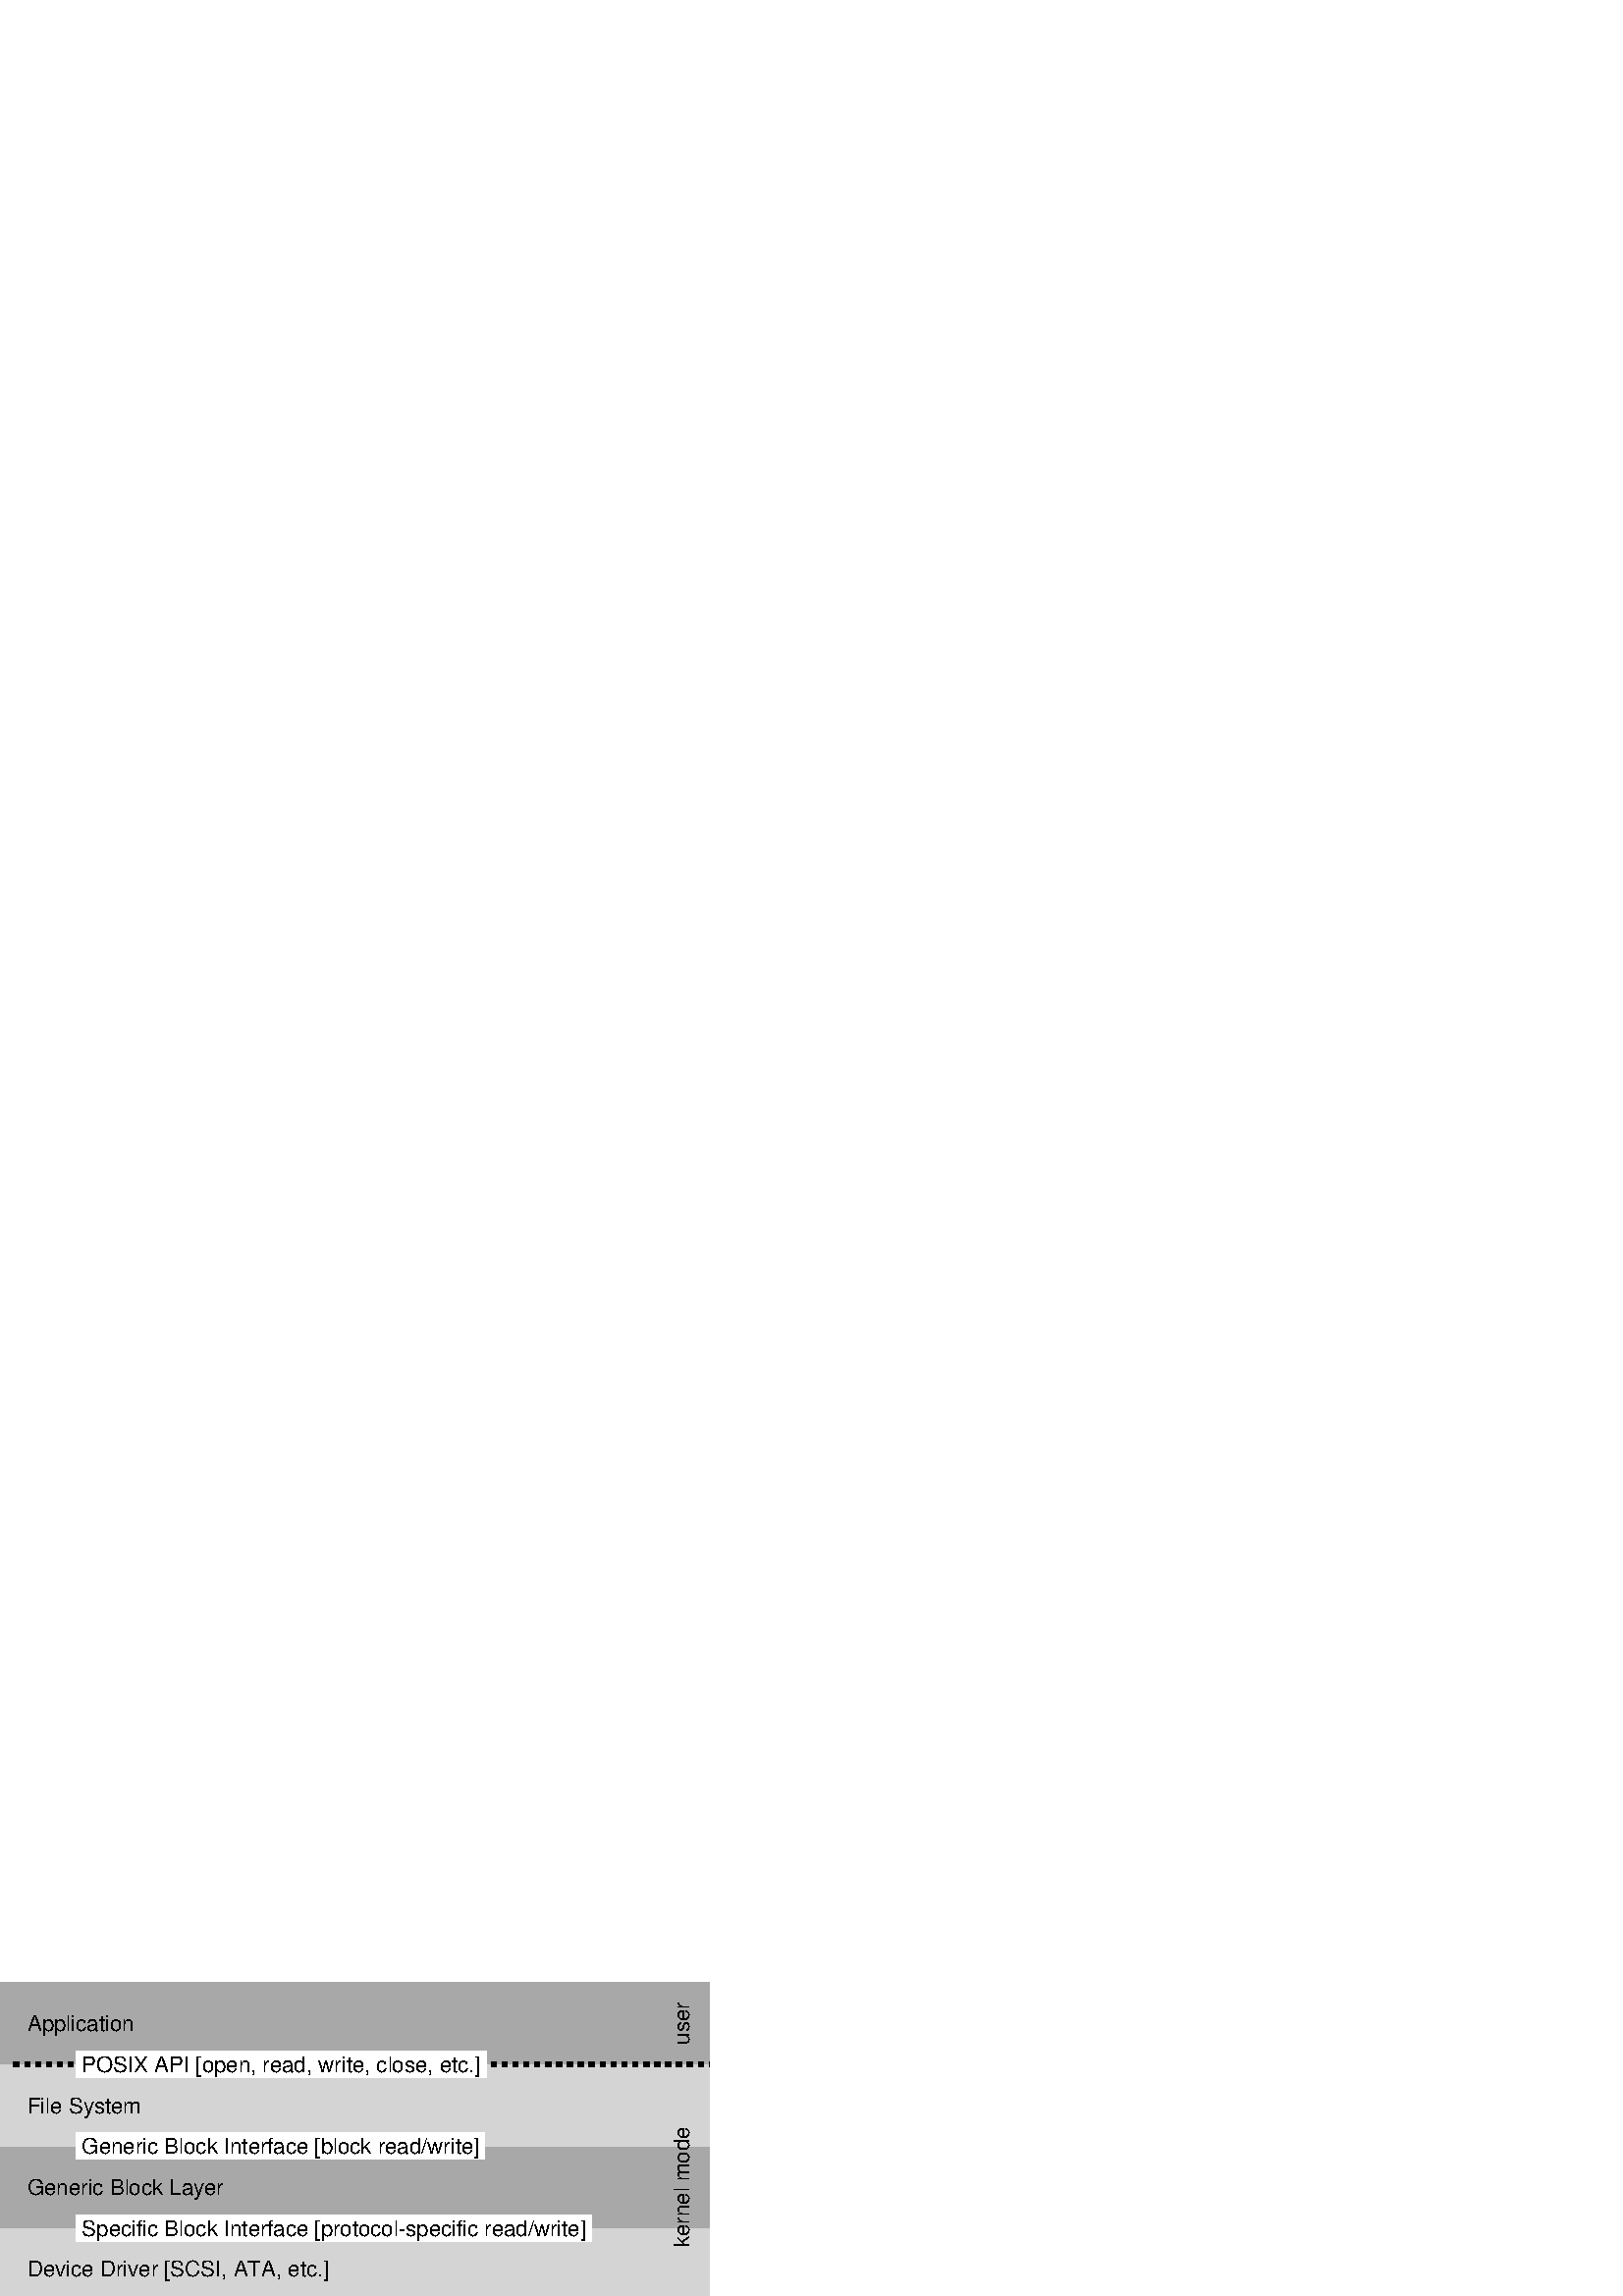 %!PS-Adobe-2.0 EPSF-2.0
%%DocumentFonts: (atend)
%%BoundingBox: 0 0 260.0 115.0
%%Orientation: Portrait
%%EndComments
% zdraw dictionary
/zdict 256 dict def
zdict begin
/cpx 0 def
/cpy 0 def
/recordcp {currentpoint /cpy exch def /cpx exch def} bind def
/m {moveto} bind def
/l {lineto} bind def
/mr {rmoveto} bind def
/lr {rlineto} bind def
/np {newpath} bind def
/cp {closepath} bind def
/st {stroke} bind def
/fl {fill} bind def
/gs {gsave} bind def
/gr {grestore} bind def
/slw {setlinewidth} bind def
/slc {setlinecap} bind def
/slj {setlinejoin} bind def
/sc  {setrgbcolor} bind def
/sd  {setdash} bind def
/lshow {show recordcp} def
/rshow {dup stringwidth pop neg 0 mr show recordcp} def
/cshow {dup stringwidth pop -2 div 0 mr show recordcp} def
end
zdict begin
gs
np
0.0 0.0 m
0.0 25.0 l
260.0 25.0 l
260.0 0.0 l
cp
clip
np
0.0 0.0 m
0.0 25.0 l
260.0 25.0 l
260.0 0.0 l
cp
0.83 0.83 0.83 sc
fl
gr
gs
np
0.0 25.0 m
0.0 55.0 l
260.0 55.0 l
260.0 25.0 l
cp
clip
np
0.0 25.0 m
0.0 55.0 l
260.0 55.0 l
260.0 25.0 l
cp
0.66 0.66 0.66 sc
fl
gr
gs
np
0.0 55.0 m
0.0 85.0 l
260.0 85.0 l
260.0 55.0 l
cp
clip
np
0.0 55.0 m
0.0 85.0 l
260.0 85.0 l
260.0 55.0 l
cp
0.83 0.83 0.83 sc
fl
gr
gs
np
0.0 85.0 m
0.0 115.0 l
260.0 115.0 l
260.0 85.0 l
cp
clip
np
0.0 85.0 m
0.0 115.0 l
260.0 115.0 l
260.0 85.0 l
cp
0.66 0.66 0.66 sc
fl
gr
gs
np
0.00 0.00 0.00 sc
(Helvetica) findfont 8 scalefont setfont
10.0 100.0 m
0.0 -2.88 mr
(Application) lshow
st
gr
gs
np
0.00 0.00 0.00 sc
(Helvetica) findfont 8 scalefont setfont
10.0 70.0 m
0.0 -2.88 mr
(File System) lshow
st
gr
gs
np
0.00 0.00 0.00 sc
(Helvetica) findfont 8 scalefont setfont
10.0 40.0 m
0.0 -2.88 mr
(Generic Block Layer) lshow
st
gr
gs
np
0.00 0.00 0.00 sc
(Helvetica) findfont 8 scalefont setfont
10.0 10.0 m
0.0 -2.88 mr
(Device Driver [SCSI, ATA, etc.]) lshow
st
gr
gs
np
1.00 1.00 1.00 sc
(Helvetica) findfont 8 scalefont setfont
30.0 85.0 m
0.0 -2.88 mr
(POSIX API [open, read, write, close, etc.]) stringwidth pop dup
-2 -2 rmoveto
4 add 0 rlineto
0 9.76 rlineto
neg -4 add 0 rlineto
cp
fl
np
0.00 0.00 0.00 sc
(Helvetica) findfont 8 scalefont setfont
30.0 85.0 m
0.0 -2.88 mr
(POSIX API [open, read, write, close, etc.]) lshow
st
gr
gs
np
1.00 1.00 1.00 sc
(Helvetica) findfont 8 scalefont setfont
30.0 55.0 m
0.0 -2.88 mr
(Generic Block Interface [block read/write]) stringwidth pop dup
-2 -2 rmoveto
4 add 0 rlineto
0 9.76 rlineto
neg -4 add 0 rlineto
cp
fl
np
0.00 0.00 0.00 sc
(Helvetica) findfont 8 scalefont setfont
30.0 55.0 m
0.0 -2.88 mr
(Generic Block Interface [block read/write]) lshow
st
gr
gs
np
1.00 1.00 1.00 sc
(Helvetica) findfont 8 scalefont setfont
30.0 25.0 m
0.0 -2.88 mr
(Specific Block Interface [protocol-specific read/write]) stringwidth pop dup
-2 -2 rmoveto
4 add 0 rlineto
0 9.76 rlineto
neg -4 add 0 rlineto
cp
fl
np
0.00 0.00 0.00 sc
(Helvetica) findfont 8 scalefont setfont
30.0 25.0 m
0.0 -2.88 mr
(Specific Block Interface [protocol-specific read/write]) lshow
st
gr
gs
np
5.0 85.0 m
28.0 85.0 l
2.0 slw
[ 2 2 ] 0 sd
st
gr
gs
np
180.0 85.0 m
260.0 85.0 l
2.0 slw
[ 2 2 ] 0 sd
st
gr
gs
np
0.00 0.00 0.00 sc
(Helvetica) findfont 8 scalefont setfont
250.0 100.0 m
gs
90 rotate
0.0 -2.88 mr
(user) cshow
gr
st
gr
gs
np
0.00 0.00 0.00 sc
(Helvetica) findfont 8 scalefont setfont
250.0 40.0 m
gs
90 rotate
0.0 -2.88 mr
(kernel mode) cshow
gr
st
gr
% zdraw epilogue
end
showpage
%%Trailer
%%DocumentFonts: Helvetica
